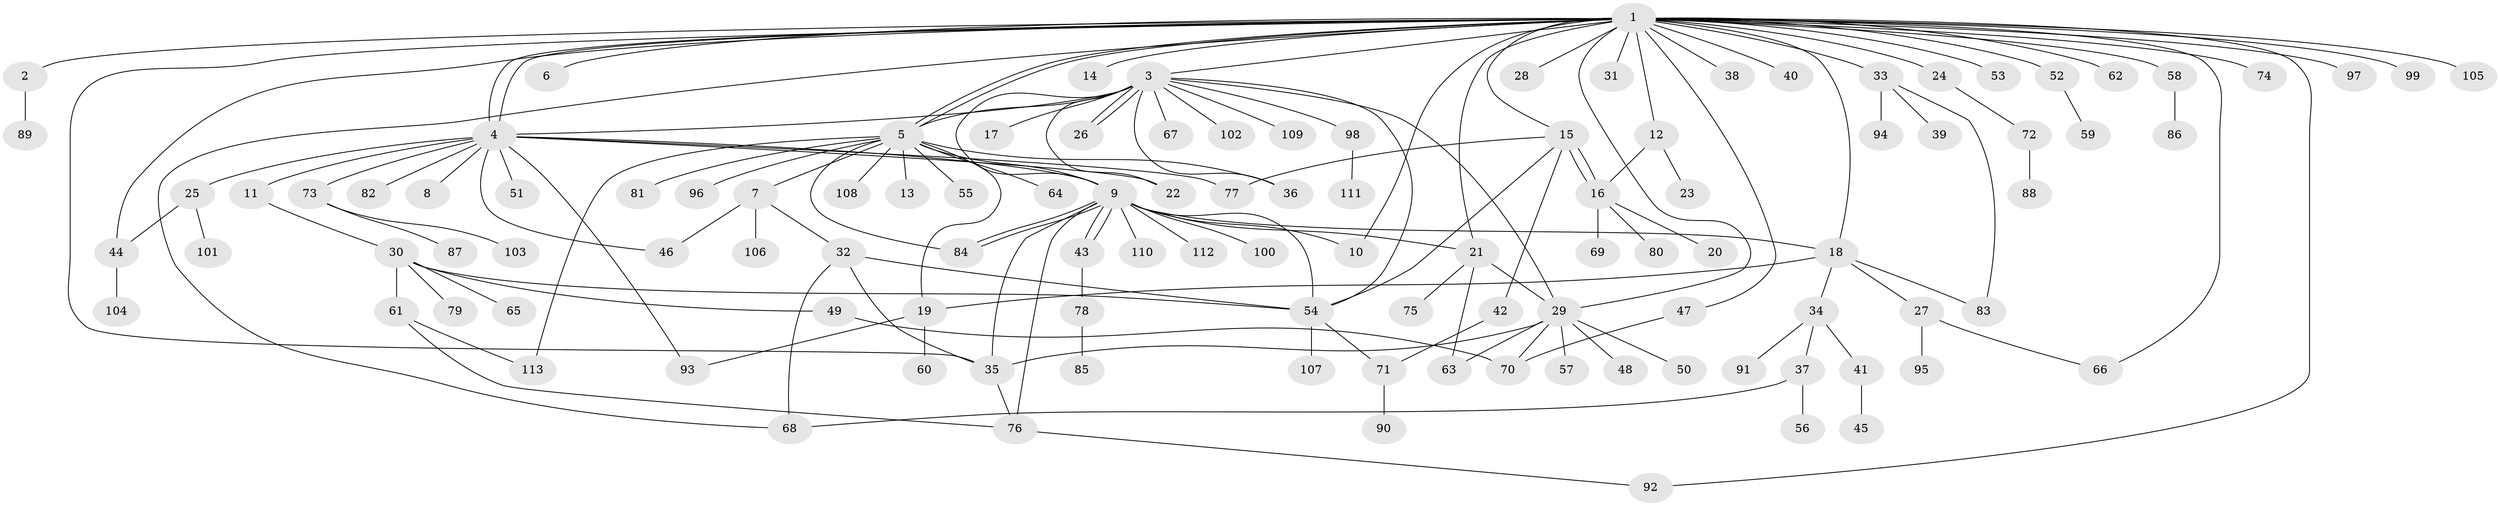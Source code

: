 // Generated by graph-tools (version 1.1) at 2025/14/03/09/25 04:14:24]
// undirected, 113 vertices, 155 edges
graph export_dot {
graph [start="1"]
  node [color=gray90,style=filled];
  1;
  2;
  3;
  4;
  5;
  6;
  7;
  8;
  9;
  10;
  11;
  12;
  13;
  14;
  15;
  16;
  17;
  18;
  19;
  20;
  21;
  22;
  23;
  24;
  25;
  26;
  27;
  28;
  29;
  30;
  31;
  32;
  33;
  34;
  35;
  36;
  37;
  38;
  39;
  40;
  41;
  42;
  43;
  44;
  45;
  46;
  47;
  48;
  49;
  50;
  51;
  52;
  53;
  54;
  55;
  56;
  57;
  58;
  59;
  60;
  61;
  62;
  63;
  64;
  65;
  66;
  67;
  68;
  69;
  70;
  71;
  72;
  73;
  74;
  75;
  76;
  77;
  78;
  79;
  80;
  81;
  82;
  83;
  84;
  85;
  86;
  87;
  88;
  89;
  90;
  91;
  92;
  93;
  94;
  95;
  96;
  97;
  98;
  99;
  100;
  101;
  102;
  103;
  104;
  105;
  106;
  107;
  108;
  109;
  110;
  111;
  112;
  113;
  1 -- 2;
  1 -- 3;
  1 -- 4;
  1 -- 4;
  1 -- 5;
  1 -- 5;
  1 -- 6;
  1 -- 10;
  1 -- 12;
  1 -- 14;
  1 -- 15;
  1 -- 18;
  1 -- 21;
  1 -- 24;
  1 -- 28;
  1 -- 29;
  1 -- 31;
  1 -- 33;
  1 -- 35;
  1 -- 38;
  1 -- 40;
  1 -- 44;
  1 -- 47;
  1 -- 52;
  1 -- 53;
  1 -- 58;
  1 -- 62;
  1 -- 66;
  1 -- 68;
  1 -- 74;
  1 -- 92;
  1 -- 97;
  1 -- 99;
  1 -- 105;
  2 -- 89;
  3 -- 4;
  3 -- 5;
  3 -- 9;
  3 -- 17;
  3 -- 22;
  3 -- 26;
  3 -- 26;
  3 -- 29;
  3 -- 36;
  3 -- 54;
  3 -- 67;
  3 -- 98;
  3 -- 102;
  3 -- 109;
  4 -- 8;
  4 -- 9;
  4 -- 11;
  4 -- 22;
  4 -- 25;
  4 -- 46;
  4 -- 51;
  4 -- 73;
  4 -- 77;
  4 -- 82;
  4 -- 93;
  5 -- 7;
  5 -- 9;
  5 -- 13;
  5 -- 19;
  5 -- 36;
  5 -- 55;
  5 -- 64;
  5 -- 81;
  5 -- 84;
  5 -- 96;
  5 -- 108;
  5 -- 113;
  7 -- 32;
  7 -- 46;
  7 -- 106;
  9 -- 10;
  9 -- 18;
  9 -- 21;
  9 -- 35;
  9 -- 43;
  9 -- 43;
  9 -- 54;
  9 -- 76;
  9 -- 84;
  9 -- 84;
  9 -- 100;
  9 -- 110;
  9 -- 112;
  11 -- 30;
  12 -- 16;
  12 -- 23;
  15 -- 16;
  15 -- 16;
  15 -- 42;
  15 -- 54;
  15 -- 77;
  16 -- 20;
  16 -- 69;
  16 -- 80;
  18 -- 19;
  18 -- 27;
  18 -- 34;
  18 -- 83;
  19 -- 60;
  19 -- 93;
  21 -- 29;
  21 -- 63;
  21 -- 75;
  24 -- 72;
  25 -- 44;
  25 -- 101;
  27 -- 66;
  27 -- 95;
  29 -- 35;
  29 -- 48;
  29 -- 50;
  29 -- 57;
  29 -- 63;
  29 -- 70;
  30 -- 49;
  30 -- 54;
  30 -- 61;
  30 -- 65;
  30 -- 79;
  32 -- 35;
  32 -- 54;
  32 -- 68;
  33 -- 39;
  33 -- 83;
  33 -- 94;
  34 -- 37;
  34 -- 41;
  34 -- 91;
  35 -- 76;
  37 -- 56;
  37 -- 68;
  41 -- 45;
  42 -- 71;
  43 -- 78;
  44 -- 104;
  47 -- 70;
  49 -- 70;
  52 -- 59;
  54 -- 71;
  54 -- 107;
  58 -- 86;
  61 -- 76;
  61 -- 113;
  71 -- 90;
  72 -- 88;
  73 -- 87;
  73 -- 103;
  76 -- 92;
  78 -- 85;
  98 -- 111;
}
